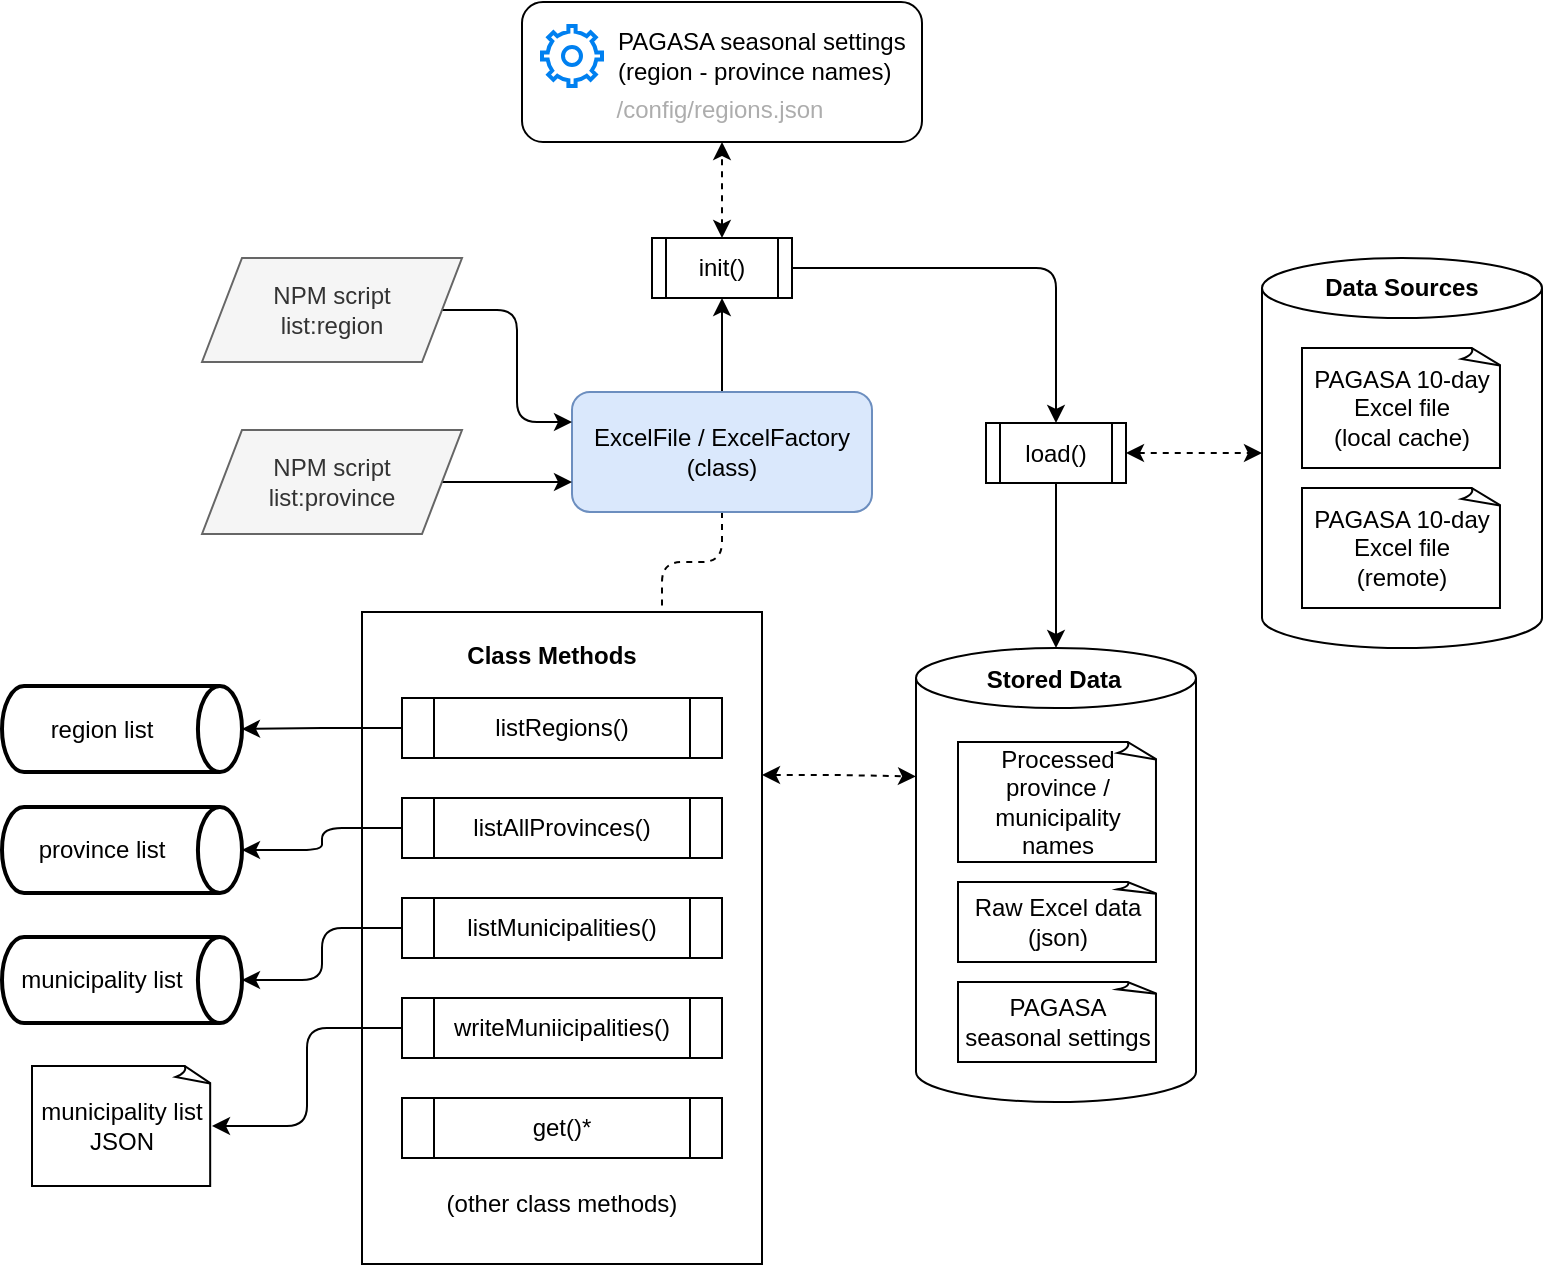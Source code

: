 <mxfile version="22.0.3" type="device">
  <diagram name="Page-1" id="PT_rIEPRiHDDqEcKwNWF">
    <mxGraphModel dx="2268" dy="828" grid="1" gridSize="10" guides="1" tooltips="1" connect="1" arrows="1" fold="1" page="1" pageScale="1" pageWidth="850" pageHeight="1100" math="0" shadow="0">
      <root>
        <mxCell id="0" />
        <mxCell id="1" parent="0" />
        <mxCell id="N0Y9xDM0efUduAB5_r4A-98" value="" style="rounded=0;whiteSpace=wrap;html=1;" parent="1" vertex="1">
          <mxGeometry x="-650" y="335" width="200" height="326" as="geometry" />
        </mxCell>
        <mxCell id="N0Y9xDM0efUduAB5_r4A-60" value="" style="shape=cylinder3;whiteSpace=wrap;html=1;boundedLbl=1;backgroundOutline=1;size=15;" parent="1" vertex="1">
          <mxGeometry x="-200" y="158" width="140" height="195" as="geometry" />
        </mxCell>
        <mxCell id="N0Y9xDM0efUduAB5_r4A-73" style="edgeStyle=orthogonalEdgeStyle;rounded=0;orthogonalLoop=1;jettySize=auto;html=1;" parent="1" source="N0Y9xDM0efUduAB5_r4A-1" target="N0Y9xDM0efUduAB5_r4A-63" edge="1">
          <mxGeometry relative="1" as="geometry" />
        </mxCell>
        <mxCell id="N0Y9xDM0efUduAB5_r4A-126" style="edgeStyle=orthogonalEdgeStyle;rounded=1;orthogonalLoop=1;jettySize=auto;html=1;entryX=0.75;entryY=0;entryDx=0;entryDy=0;dashed=1;endArrow=none;endFill=0;" parent="1" source="N0Y9xDM0efUduAB5_r4A-1" target="N0Y9xDM0efUduAB5_r4A-98" edge="1">
          <mxGeometry relative="1" as="geometry" />
        </mxCell>
        <mxCell id="N0Y9xDM0efUduAB5_r4A-1" value="ExcelFile / ExcelFactory&lt;br&gt;(class)" style="rounded=1;whiteSpace=wrap;html=1;fillColor=#dae8fc;strokeColor=#6c8ebf;" parent="1" vertex="1">
          <mxGeometry x="-545" y="225" width="150" height="60" as="geometry" />
        </mxCell>
        <mxCell id="N0Y9xDM0efUduAB5_r4A-4" value="PAGASA 10-day Excel file&lt;br&gt;(local cache)" style="whiteSpace=wrap;html=1;shape=mxgraph.basic.document" parent="1" vertex="1">
          <mxGeometry x="-180" y="203" width="100" height="60" as="geometry" />
        </mxCell>
        <mxCell id="N0Y9xDM0efUduAB5_r4A-5" value="PAGASA 10-day Excel file&lt;br&gt;(remote)" style="whiteSpace=wrap;html=1;shape=mxgraph.basic.document" parent="1" vertex="1">
          <mxGeometry x="-180" y="273" width="100" height="60" as="geometry" />
        </mxCell>
        <mxCell id="N0Y9xDM0efUduAB5_r4A-10" value="" style="rounded=1;whiteSpace=wrap;html=1;" parent="1" vertex="1">
          <mxGeometry x="-570" y="30" width="200" height="70" as="geometry" />
        </mxCell>
        <mxCell id="N0Y9xDM0efUduAB5_r4A-25" value="PAGASA seasonal settings&lt;br&gt;(region - province names)" style="html=1;verticalLabelPosition=middle;align=left;labelBackgroundColor=#ffffff;verticalAlign=middle;strokeWidth=2;strokeColor=#0080F0;shadow=0;dashed=0;shape=mxgraph.ios7.icons.settings;labelPosition=right;spacingLeft=6;" parent="1" vertex="1">
          <mxGeometry x="-560" y="42" width="30" height="30" as="geometry" />
        </mxCell>
        <mxCell id="N0Y9xDM0efUduAB5_r4A-62" value="load()" style="shape=process;whiteSpace=wrap;html=1;backgroundOutline=1;" parent="1" vertex="1">
          <mxGeometry x="-338" y="240.5" width="70" height="30" as="geometry" />
        </mxCell>
        <mxCell id="N0Y9xDM0efUduAB5_r4A-74" style="edgeStyle=orthogonalEdgeStyle;rounded=0;orthogonalLoop=1;jettySize=auto;html=1;entryX=0.5;entryY=1;entryDx=0;entryDy=0;startArrow=classic;startFill=1;dashed=1;" parent="1" source="N0Y9xDM0efUduAB5_r4A-63" target="N0Y9xDM0efUduAB5_r4A-10" edge="1">
          <mxGeometry relative="1" as="geometry" />
        </mxCell>
        <mxCell id="N0Y9xDM0efUduAB5_r4A-78" style="edgeStyle=orthogonalEdgeStyle;rounded=1;orthogonalLoop=1;jettySize=auto;html=1;entryX=0.5;entryY=0;entryDx=0;entryDy=0;" parent="1" source="N0Y9xDM0efUduAB5_r4A-63" target="N0Y9xDM0efUduAB5_r4A-62" edge="1">
          <mxGeometry relative="1" as="geometry" />
        </mxCell>
        <mxCell id="N0Y9xDM0efUduAB5_r4A-63" value="init()" style="shape=process;whiteSpace=wrap;html=1;backgroundOutline=1;" parent="1" vertex="1">
          <mxGeometry x="-505" y="148" width="70" height="30" as="geometry" />
        </mxCell>
        <mxCell id="N0Y9xDM0efUduAB5_r4A-76" style="edgeStyle=orthogonalEdgeStyle;rounded=0;orthogonalLoop=1;jettySize=auto;html=1;entryX=0;entryY=0.5;entryDx=0;entryDy=0;entryPerimeter=0;dashed=1;startArrow=classic;startFill=1;" parent="1" source="N0Y9xDM0efUduAB5_r4A-62" target="N0Y9xDM0efUduAB5_r4A-60" edge="1">
          <mxGeometry relative="1" as="geometry" />
        </mxCell>
        <mxCell id="N0Y9xDM0efUduAB5_r4A-77" value="Data Sources" style="text;html=1;strokeColor=none;fillColor=none;align=center;verticalAlign=middle;whiteSpace=wrap;rounded=0;fontStyle=1" parent="1" vertex="1">
          <mxGeometry x="-175" y="163" width="90" height="20" as="geometry" />
        </mxCell>
        <mxCell id="N0Y9xDM0efUduAB5_r4A-80" value="" style="shape=cylinder3;whiteSpace=wrap;html=1;boundedLbl=1;backgroundOutline=1;size=15;" parent="1" vertex="1">
          <mxGeometry x="-373" y="353" width="140" height="227" as="geometry" />
        </mxCell>
        <mxCell id="N0Y9xDM0efUduAB5_r4A-81" value="Stored Data" style="text;html=1;strokeColor=none;fillColor=none;align=center;verticalAlign=middle;whiteSpace=wrap;rounded=0;fontStyle=1" parent="1" vertex="1">
          <mxGeometry x="-349" y="359" width="90" height="20" as="geometry" />
        </mxCell>
        <mxCell id="N0Y9xDM0efUduAB5_r4A-83" value="Processed province / municipality&lt;br&gt;names" style="whiteSpace=wrap;html=1;shape=mxgraph.basic.document" parent="1" vertex="1">
          <mxGeometry x="-352" y="400" width="100" height="60" as="geometry" />
        </mxCell>
        <mxCell id="N0Y9xDM0efUduAB5_r4A-84" value="Raw Excel data&lt;br&gt;(json)&lt;br&gt;" style="whiteSpace=wrap;html=1;shape=mxgraph.basic.document" parent="1" vertex="1">
          <mxGeometry x="-352" y="470" width="100" height="40" as="geometry" />
        </mxCell>
        <mxCell id="N0Y9xDM0efUduAB5_r4A-85" style="edgeStyle=orthogonalEdgeStyle;rounded=0;orthogonalLoop=1;jettySize=auto;html=1;entryX=0.5;entryY=0;entryDx=0;entryDy=0;entryPerimeter=0;" parent="1" source="N0Y9xDM0efUduAB5_r4A-62" target="N0Y9xDM0efUduAB5_r4A-80" edge="1">
          <mxGeometry relative="1" as="geometry" />
        </mxCell>
        <mxCell id="N0Y9xDM0efUduAB5_r4A-87" value="listRegions()" style="shape=process;whiteSpace=wrap;html=1;backgroundOutline=1;" parent="1" vertex="1">
          <mxGeometry x="-630" y="378" width="160" height="30" as="geometry" />
        </mxCell>
        <mxCell id="N0Y9xDM0efUduAB5_r4A-88" value="listAllProvinces()" style="shape=process;whiteSpace=wrap;html=1;backgroundOutline=1;" parent="1" vertex="1">
          <mxGeometry x="-630" y="428" width="160" height="30" as="geometry" />
        </mxCell>
        <mxCell id="N0Y9xDM0efUduAB5_r4A-116" style="edgeStyle=orthogonalEdgeStyle;rounded=1;orthogonalLoop=1;jettySize=auto;html=1;" parent="1" source="N0Y9xDM0efUduAB5_r4A-89" target="N0Y9xDM0efUduAB5_r4A-108" edge="1">
          <mxGeometry relative="1" as="geometry" />
        </mxCell>
        <mxCell id="N0Y9xDM0efUduAB5_r4A-89" value="listMunicipalities()" style="shape=process;whiteSpace=wrap;html=1;backgroundOutline=1;" parent="1" vertex="1">
          <mxGeometry x="-630" y="478" width="160" height="30" as="geometry" />
        </mxCell>
        <mxCell id="N0Y9xDM0efUduAB5_r4A-90" value="writeMuniicipalities()" style="shape=process;whiteSpace=wrap;html=1;backgroundOutline=1;" parent="1" vertex="1">
          <mxGeometry x="-630" y="528" width="160" height="30" as="geometry" />
        </mxCell>
        <mxCell id="N0Y9xDM0efUduAB5_r4A-91" value="get()*" style="shape=process;whiteSpace=wrap;html=1;backgroundOutline=1;" parent="1" vertex="1">
          <mxGeometry x="-630" y="578" width="160" height="30" as="geometry" />
        </mxCell>
        <mxCell id="N0Y9xDM0efUduAB5_r4A-92" value="PAGASA seasonal settings" style="whiteSpace=wrap;html=1;shape=mxgraph.basic.document" parent="1" vertex="1">
          <mxGeometry x="-352" y="520" width="100" height="40" as="geometry" />
        </mxCell>
        <mxCell id="N0Y9xDM0efUduAB5_r4A-96" value="Class Methods" style="text;html=1;strokeColor=none;fillColor=none;align=center;verticalAlign=middle;whiteSpace=wrap;rounded=0;fontStyle=1" parent="1" vertex="1">
          <mxGeometry x="-610" y="342" width="110" height="30" as="geometry" />
        </mxCell>
        <mxCell id="N0Y9xDM0efUduAB5_r4A-99" style="edgeStyle=orthogonalEdgeStyle;rounded=0;orthogonalLoop=1;jettySize=auto;html=1;entryX=0;entryY=0;entryDx=0;entryDy=64.25;entryPerimeter=0;dashed=1;startArrow=classic;startFill=1;exitX=1;exitY=0.25;exitDx=0;exitDy=0;" parent="1" source="N0Y9xDM0efUduAB5_r4A-98" target="N0Y9xDM0efUduAB5_r4A-80" edge="1">
          <mxGeometry relative="1" as="geometry" />
        </mxCell>
        <mxCell id="N0Y9xDM0efUduAB5_r4A-106" value="province list" style="strokeWidth=2;html=1;shape=mxgraph.flowchart.direct_data;whiteSpace=wrap;spacingRight=20;" parent="1" vertex="1">
          <mxGeometry x="-830" y="432.5" width="120" height="43" as="geometry" />
        </mxCell>
        <mxCell id="N0Y9xDM0efUduAB5_r4A-107" value="region list" style="strokeWidth=2;html=1;shape=mxgraph.flowchart.direct_data;whiteSpace=wrap;spacingRight=20;" parent="1" vertex="1">
          <mxGeometry x="-830" y="372" width="120" height="43" as="geometry" />
        </mxCell>
        <mxCell id="N0Y9xDM0efUduAB5_r4A-108" value="municipality list" style="strokeWidth=2;html=1;shape=mxgraph.flowchart.direct_data;whiteSpace=wrap;spacingRight=20;" parent="1" vertex="1">
          <mxGeometry x="-830" y="497.5" width="120" height="43" as="geometry" />
        </mxCell>
        <mxCell id="N0Y9xDM0efUduAB5_r4A-109" value="municipality list&lt;br&gt;JSON" style="whiteSpace=wrap;html=1;shape=mxgraph.basic.document" parent="1" vertex="1">
          <mxGeometry x="-815" y="562" width="90" height="60" as="geometry" />
        </mxCell>
        <mxCell id="N0Y9xDM0efUduAB5_r4A-111" style="edgeStyle=orthogonalEdgeStyle;rounded=0;orthogonalLoop=1;jettySize=auto;html=1;entryX=1;entryY=0.5;entryDx=0;entryDy=0;entryPerimeter=0;" parent="1" source="N0Y9xDM0efUduAB5_r4A-87" target="N0Y9xDM0efUduAB5_r4A-107" edge="1">
          <mxGeometry relative="1" as="geometry" />
        </mxCell>
        <mxCell id="N0Y9xDM0efUduAB5_r4A-112" style="edgeStyle=orthogonalEdgeStyle;rounded=1;orthogonalLoop=1;jettySize=auto;html=1;entryX=1;entryY=0.5;entryDx=0;entryDy=0;entryPerimeter=0;" parent="1" source="N0Y9xDM0efUduAB5_r4A-88" target="N0Y9xDM0efUduAB5_r4A-106" edge="1">
          <mxGeometry relative="1" as="geometry" />
        </mxCell>
        <mxCell id="N0Y9xDM0efUduAB5_r4A-118" style="edgeStyle=orthogonalEdgeStyle;rounded=1;orthogonalLoop=1;jettySize=auto;html=1;entryX=1;entryY=0.5;entryDx=0;entryDy=0;entryPerimeter=0;" parent="1" source="N0Y9xDM0efUduAB5_r4A-90" target="N0Y9xDM0efUduAB5_r4A-109" edge="1">
          <mxGeometry relative="1" as="geometry" />
        </mxCell>
        <mxCell id="N0Y9xDM0efUduAB5_r4A-119" value="(other class methods)" style="text;html=1;strokeColor=none;fillColor=none;align=center;verticalAlign=middle;whiteSpace=wrap;rounded=0;" parent="1" vertex="1">
          <mxGeometry x="-615" y="631" width="130" as="geometry" />
        </mxCell>
        <mxCell id="N0Y9xDM0efUduAB5_r4A-134" style="edgeStyle=orthogonalEdgeStyle;rounded=0;orthogonalLoop=1;jettySize=auto;html=1;entryX=0;entryY=0.75;entryDx=0;entryDy=0;" parent="1" source="N0Y9xDM0efUduAB5_r4A-121" target="N0Y9xDM0efUduAB5_r4A-1" edge="1">
          <mxGeometry relative="1" as="geometry" />
        </mxCell>
        <mxCell id="N0Y9xDM0efUduAB5_r4A-121" value="NPM script&lt;br&gt;list:province" style="shape=parallelogram;perimeter=parallelogramPerimeter;whiteSpace=wrap;html=1;fixedSize=1;fillColor=#f5f5f5;fontColor=#333333;strokeColor=#666666;" parent="1" vertex="1">
          <mxGeometry x="-730" y="244" width="130" height="52" as="geometry" />
        </mxCell>
        <mxCell id="N0Y9xDM0efUduAB5_r4A-133" style="edgeStyle=orthogonalEdgeStyle;rounded=1;orthogonalLoop=1;jettySize=auto;html=1;entryX=0;entryY=0.25;entryDx=0;entryDy=0;" parent="1" source="N0Y9xDM0efUduAB5_r4A-130" target="N0Y9xDM0efUduAB5_r4A-1" edge="1">
          <mxGeometry relative="1" as="geometry" />
        </mxCell>
        <mxCell id="N0Y9xDM0efUduAB5_r4A-130" value="NPM script&lt;br&gt;list:region" style="shape=parallelogram;perimeter=parallelogramPerimeter;whiteSpace=wrap;html=1;fixedSize=1;fillColor=#f5f5f5;strokeColor=#666666;fontColor=#333333;" parent="1" vertex="1">
          <mxGeometry x="-730" y="158" width="130" height="52" as="geometry" />
        </mxCell>
        <mxCell id="TCGjmAS6vqn2CbgTyII8-1" value="&lt;font color=&quot;#adadad&quot; style=&quot;font-size: 12px;&quot;&gt;/config/regions.json&lt;/font&gt;" style="text;html=1;strokeColor=none;fillColor=none;align=center;verticalAlign=middle;whiteSpace=wrap;rounded=0;" parent="1" vertex="1">
          <mxGeometry x="-532" y="74" width="122" height="20" as="geometry" />
        </mxCell>
      </root>
    </mxGraphModel>
  </diagram>
</mxfile>
